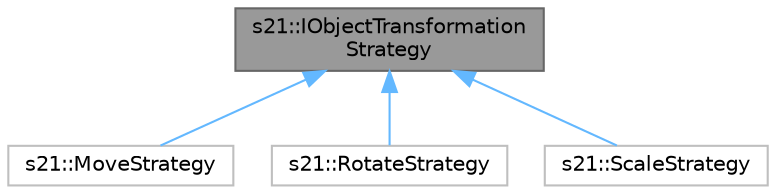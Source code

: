 digraph "s21::IObjectTransformationStrategy"
{
 // LATEX_PDF_SIZE
  bgcolor="transparent";
  edge [fontname=Helvetica,fontsize=10,labelfontname=Helvetica,labelfontsize=10];
  node [fontname=Helvetica,fontsize=10,shape=box,height=0.2,width=0.4];
  Node1 [label="s21::IObjectTransformation\lStrategy",height=0.2,width=0.4,color="gray40", fillcolor="grey60", style="filled", fontcolor="black",tooltip=" "];
  Node1 -> Node2 [dir="back",color="steelblue1",style="solid"];
  Node2 [label="s21::MoveStrategy",height=0.2,width=0.4,color="grey75", fillcolor="white", style="filled",URL="$classs21_1_1MoveStrategy.html",tooltip=" "];
  Node1 -> Node3 [dir="back",color="steelblue1",style="solid"];
  Node3 [label="s21::RotateStrategy",height=0.2,width=0.4,color="grey75", fillcolor="white", style="filled",URL="$classs21_1_1RotateStrategy.html",tooltip=" "];
  Node1 -> Node4 [dir="back",color="steelblue1",style="solid"];
  Node4 [label="s21::ScaleStrategy",height=0.2,width=0.4,color="grey75", fillcolor="white", style="filled",URL="$classs21_1_1ScaleStrategy.html",tooltip=" "];
}
